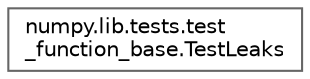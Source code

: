digraph "Graphical Class Hierarchy"
{
 // LATEX_PDF_SIZE
  bgcolor="transparent";
  edge [fontname=Helvetica,fontsize=10,labelfontname=Helvetica,labelfontsize=10];
  node [fontname=Helvetica,fontsize=10,shape=box,height=0.2,width=0.4];
  rankdir="LR";
  Node0 [id="Node000000",label="numpy.lib.tests.test\l_function_base.TestLeaks",height=0.2,width=0.4,color="grey40", fillcolor="white", style="filled",URL="$d3/d89/classnumpy_1_1lib_1_1tests_1_1test__function__base_1_1TestLeaks.html",tooltip=" "];
}
